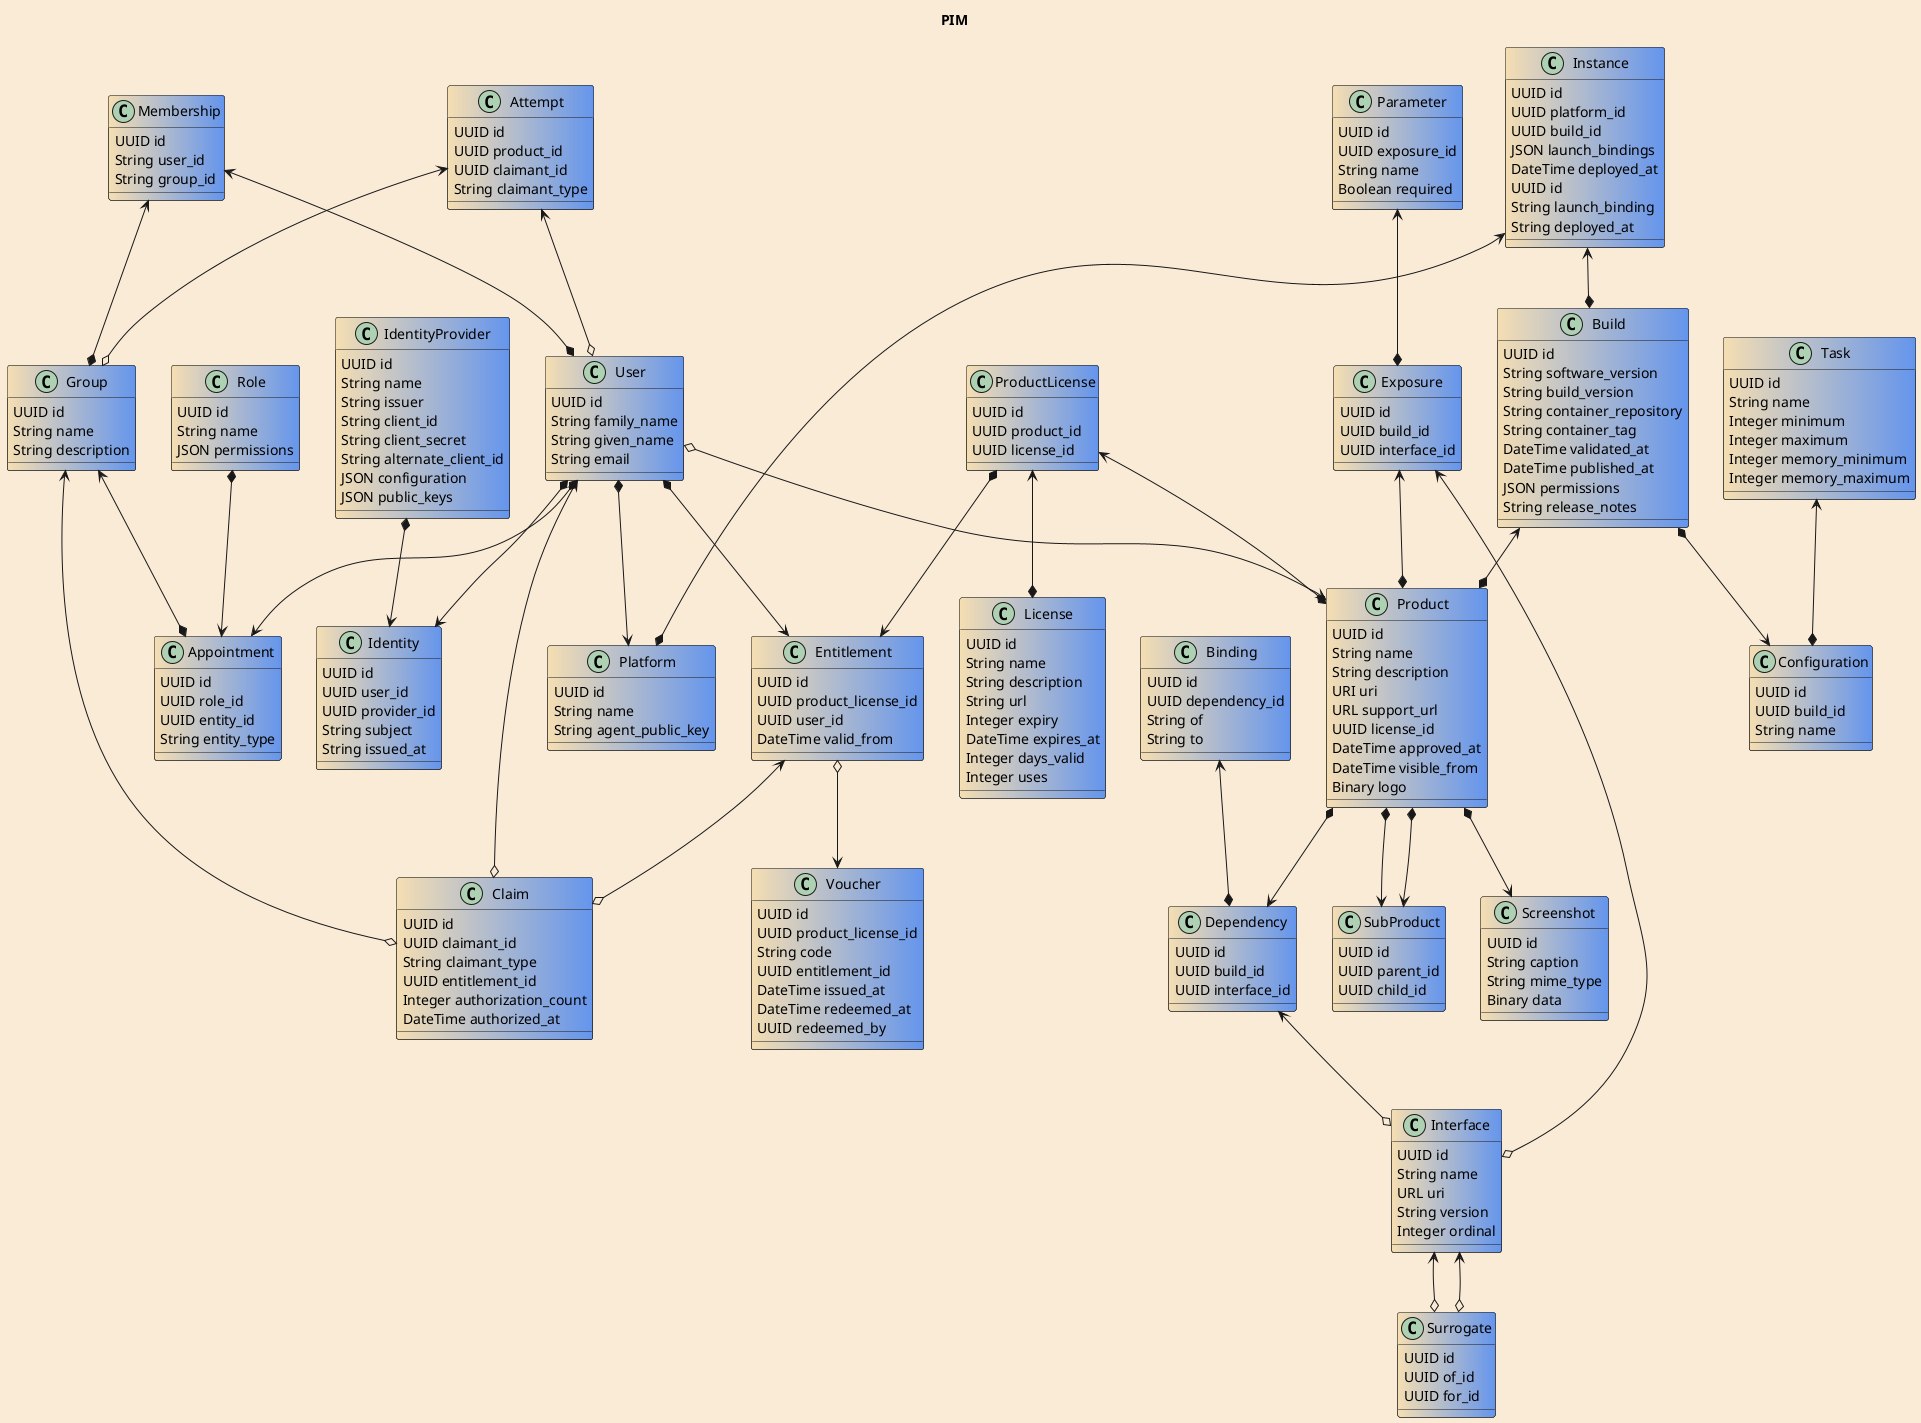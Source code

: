 @@startuml PIM
skinparam backgroundcolor AntiqueWhite
skinparam classBackgroundColor Wheat|CornflowerBlue

title "PIM"

class Group {
    UUID id
    String name
    String description
}

Group <--* Appointment


class Membership {
    UUID id
    String user_id
    String group_id
}
Membership <--* Group
Membership <--* User

class IdentityProvider {
    UUID id
    String name
    String issuer
    String client_id
    String client_secret
    String alternate_client_id
    JSON configuration
    JSON public_keys
}
IdentityProvider   *-->   Identity

class User {
    UUID id
    String family_name
    String given_name
    String email
}

User *--> Identity 
User  *-->  Platform
User  o-->  Product

class Identity{
    UUID id
    UUID user_id
    UUID provider_id
    String subject
    String issued_at

}

class Platform {
    UUID id
    String name
    String agent_public_key
}

class Instance {
    UUID id
    UUID platform_id
    UUID build_id
    JSON launch_bindings
    DateTime deployed_at
}
Instance <--* Build
Instance <--* Platform

class Role {
    UUID id
    String name
    JSON permissions 
}

class Appointment {
    UUID id
    UUID role_id
    UUID entity_id
    String entity_type
}
Role  *--> Appointment
User  *-->  Appointment
User *--> Entitlement

class License {
    UUID id
    String name
    String description
    String url
    Integer expiry
    DateTime expires_at
    Integer days_valid
    Integer uses
}

class ProductLicense {
    UUID id
    UUID product_id
    UUID license_id
}

ProductLicense <--* Product
ProductLicense <--* License
ProductLicense *--> Entitlement

class Product {
    UUID id
    String name
    String description
    URI uri
    URL support_url
    UUID license_id
    DateTime approved_at
    DateTime visible_from
    Binary logo
}

class SubProduct {
    UUID id
    UUID parent_id
    UUID child_id
}

Product *--> SubProduct
Product *--> SubProduct

Build <--* Product

class Screenshot{
    UUID id
    String caption
    String mime_type
    Binary data
}
Product *--> Screenshot

class Build {
    UUID id
    String software_version
    String build_version
    String container_repository
    String container_tag
    DateTime validated_at
    DateTime published_at
    JSON permissions
    String release_notes
}

Build *-->  Configuration

class Dependency {
    UUID id  
    UUID build_id
    UUID interface_id
}

Product *--> Dependency

class Parameter  {
    UUID id
    UUID exposure_id
    String name
    Boolean required
}
Parameter <--* Exposure

class Configuration  {
    UUID id
    UUID build_id
    String name
}

class Task  {
    UUID id
    String name
    Integer minimum
    Integer maximum
    Integer memory_minimum
    Integer memory_maximum  
}
Task <--*  Configuration

class Instance 
 {
    UUID id
    String launch_binding
    String deployed_at

  
}

class Interface {
    UUID id
    String name
    URL uri
    String version
    Integer ordinal
}
Interface <--o Surrogate
Interface <--o Surrogate
Exposure <--* Product
Exposure <--o Interface
Dependency <--o Interface

class Surrogate   {
    UUID id
    UUID of_id
    UUID for_id
}

class Entitlement  {
    UUID id
    UUID product_license_id
    UUID user_id
    DateTime valid_from
}
Entitlement <--o Claim
User <--o Claim
Group <--o Claim

class Claim {
    UUID id
    UUID claimant_id
    String claimant_type
    UUID entitlement_id
    Integer authorization_count
    DateTime authorized_at
}

Entitlement o--> Voucher

class Voucher  {
    UUID id
    UUID product_license_id
    String code
    UUID entitlement_id
    DateTime issued_at
    DateTime redeemed_at
    UUID redeemed_by
    
}

class Attempt {
    UUID id
    UUID product_id
    UUID claimant_id
    String claimant_type
}
Attempt <--o User
Attempt <--o Group

class Exposure  {
    UUID id
    UUID build_id
    UUID interface_id
}

class Binding  {
    UUID id
    UUID dependency_id
    String of
    String to
  
}
Binding <--* Dependency

@@enduml
